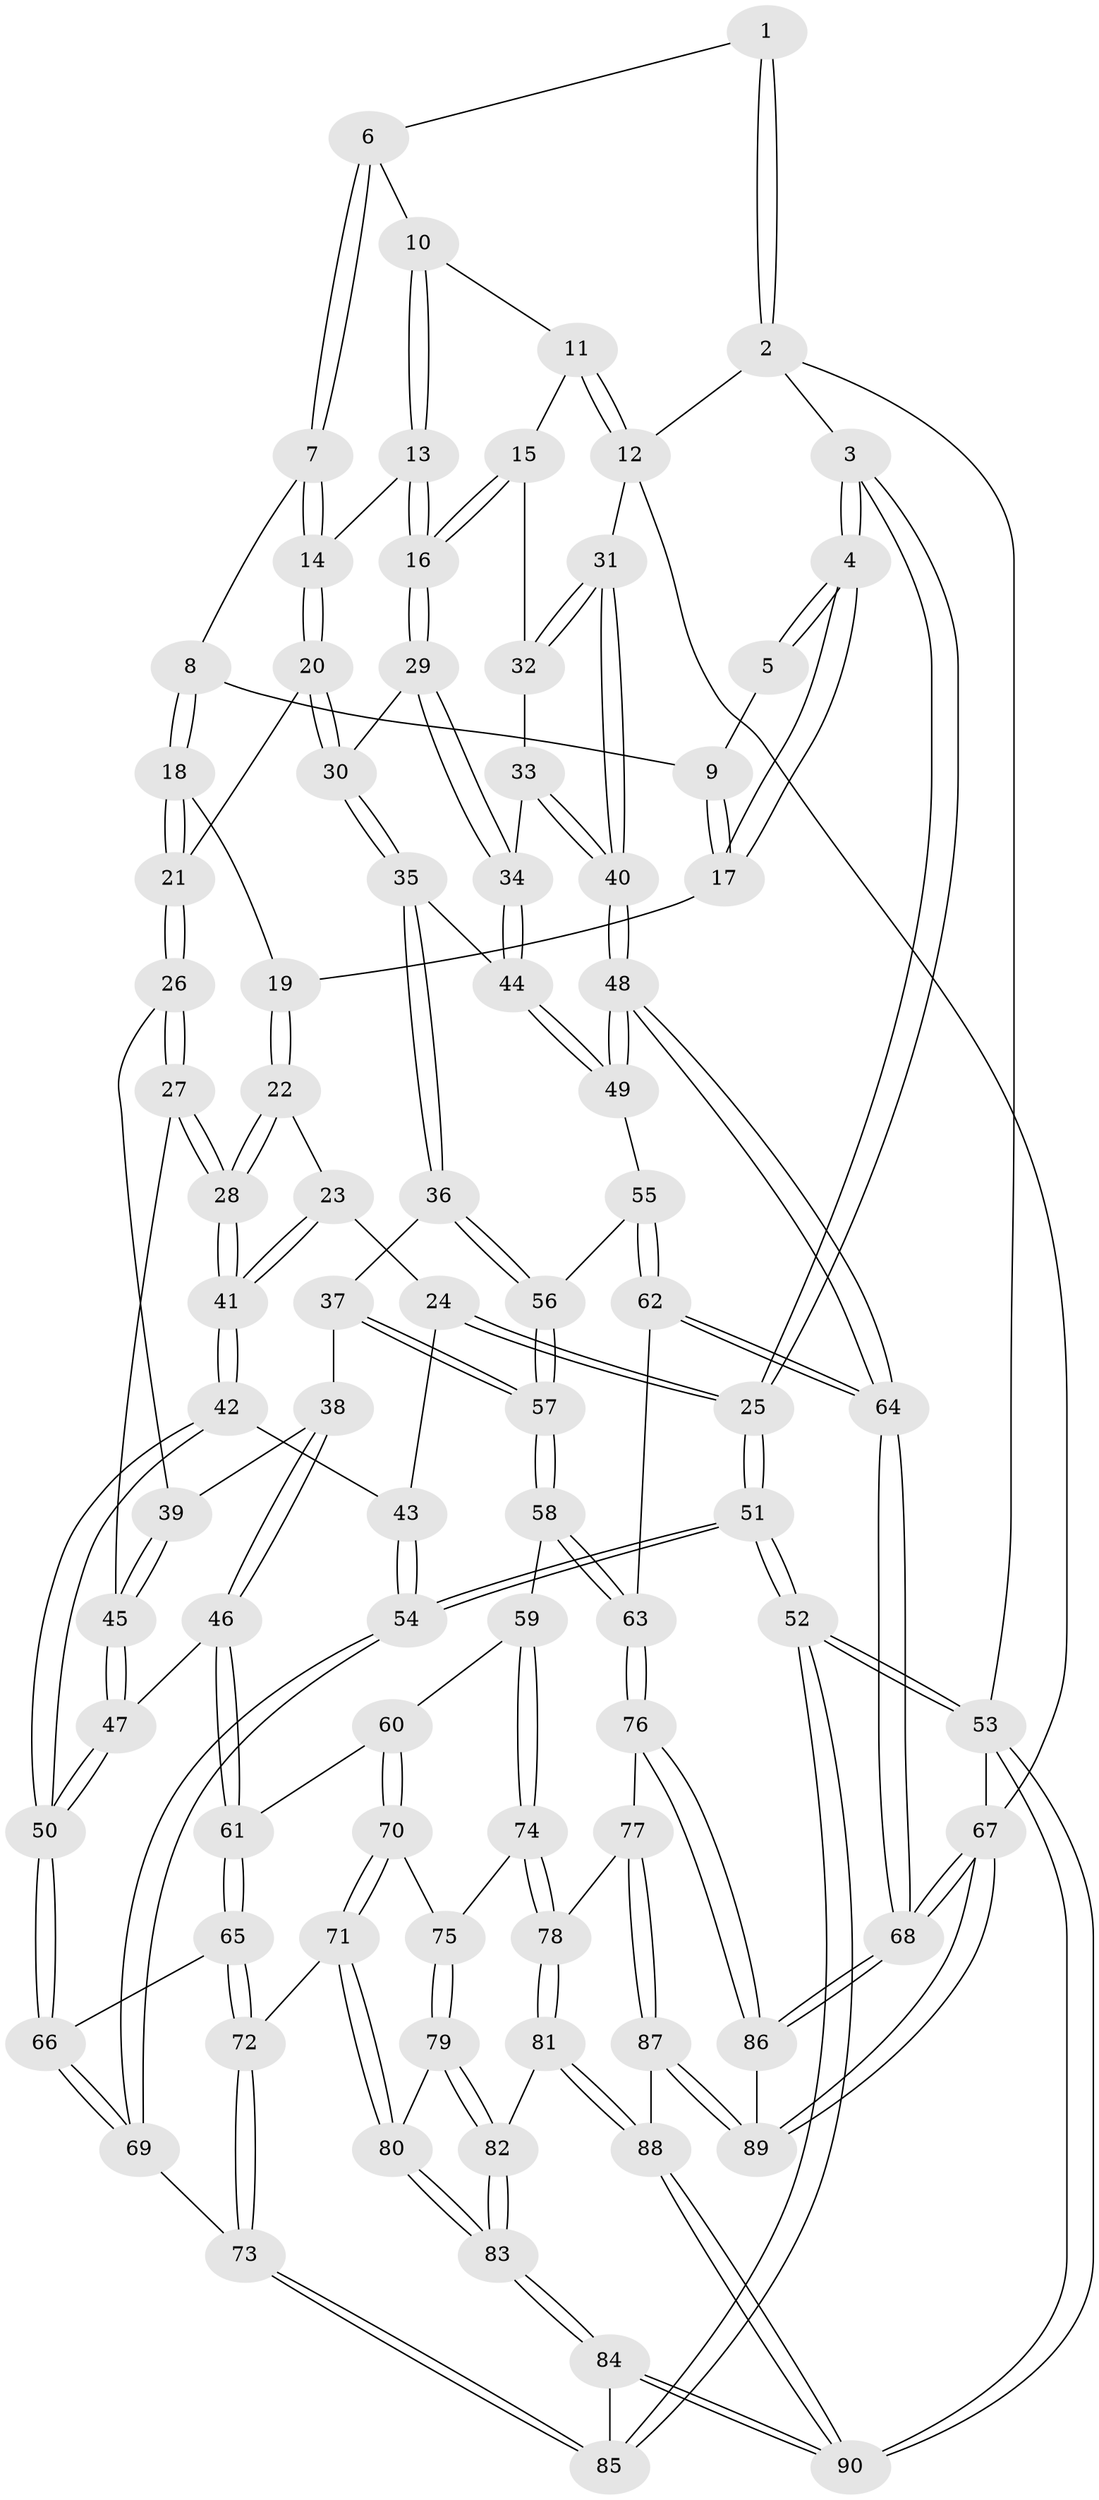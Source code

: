 // coarse degree distribution, {4: 0.25925925925925924, 5: 0.4444444444444444, 3: 0.14814814814814814, 6: 0.12962962962962962, 8: 0.018518518518518517}
// Generated by graph-tools (version 1.1) at 2025/05/03/04/25 22:05:07]
// undirected, 90 vertices, 222 edges
graph export_dot {
graph [start="1"]
  node [color=gray90,style=filled];
  1 [pos="+0.4380770796944036+0"];
  2 [pos="+0+0"];
  3 [pos="+0+0"];
  4 [pos="+0+0.03011830276429089"];
  5 [pos="+0.2837596431980998+0.06390761196770857"];
  6 [pos="+0.47483619647854636+0"];
  7 [pos="+0.48543671271383493+0"];
  8 [pos="+0.35652379118047267+0.10169465519534682"];
  9 [pos="+0.29991559227287445+0.08927465164417135"];
  10 [pos="+0.7549563036051966+0"];
  11 [pos="+1+0"];
  12 [pos="+1+0"];
  13 [pos="+0.7258459646450989+0.1335309773206244"];
  14 [pos="+0.5470524258085587+0.11718974885038388"];
  15 [pos="+0.8283662483521557+0.16704367896654876"];
  16 [pos="+0.785171013625126+0.18525172375433288"];
  17 [pos="+0.24946080600587683+0.16917854523014184"];
  18 [pos="+0.35468799848183036+0.1645126960600757"];
  19 [pos="+0.25081243328693653+0.17083300982919022"];
  20 [pos="+0.5067066020571672+0.22068707028386586"];
  21 [pos="+0.44413035200507284+0.2671382294969162"];
  22 [pos="+0.25566556295818055+0.22300589762851392"];
  23 [pos="+0.029993273717785977+0.2565555708638251"];
  24 [pos="+0.016631650645922025+0.2502315643792981"];
  25 [pos="+0+0.02107837969192657"];
  26 [pos="+0.4423149189610845+0.27041839721470556"];
  27 [pos="+0.3077052059653826+0.3441023884377863"];
  28 [pos="+0.29676252562524424+0.3490074394765017"];
  29 [pos="+0.7798019930618341+0.21355304026968014"];
  30 [pos="+0.6712822030050598+0.32909473634542996"];
  31 [pos="+1+0.12875399954631897"];
  32 [pos="+0.9543623936902891+0.1880723124832"];
  33 [pos="+0.9179082237110532+0.3449908050924525"];
  34 [pos="+0.8758338037046449+0.3687425878852388"];
  35 [pos="+0.6704563106736317+0.39551684889788447"];
  36 [pos="+0.6655830903741874+0.4059047497981745"];
  37 [pos="+0.6489952325876895+0.4345040915219415"];
  38 [pos="+0.5308844790498176+0.4013452027875938"];
  39 [pos="+0.4900602330885312+0.3696134078118027"];
  40 [pos="+1+0.322790063708767"];
  41 [pos="+0.26178856557192265+0.38912146781263485"];
  42 [pos="+0.2553095182873974+0.48154762076181995"];
  43 [pos="+0.06226584125672291+0.4391412623382609"];
  44 [pos="+0.8684075947919055+0.3991206497782749"];
  45 [pos="+0.4488157944420179+0.44208465541679054"];
  46 [pos="+0.48213409125234513+0.5189892753065817"];
  47 [pos="+0.44781506886003075+0.4465177159972742"];
  48 [pos="+1+0.4589614047138289"];
  49 [pos="+0.8841211708871586+0.4609301730151858"];
  50 [pos="+0.25701972234556564+0.4918081381143695"];
  51 [pos="+0+0.7050307350199115"];
  52 [pos="+0+0.8520286025487454"];
  53 [pos="+0+1"];
  54 [pos="+0+0.6582440055141916"];
  55 [pos="+0.8753793722909526+0.4827193855722612"];
  56 [pos="+0.8412431164267326+0.48727263535668724"];
  57 [pos="+0.6494641251933544+0.5395098118848977"];
  58 [pos="+0.6483487879604458+0.5431839063958731"];
  59 [pos="+0.6190632956086305+0.5680949303269429"];
  60 [pos="+0.5154706479683104+0.5624997272085032"];
  61 [pos="+0.4843917089536257+0.5416528275500223"];
  62 [pos="+0.8892576249473736+0.6123453053398029"];
  63 [pos="+0.8476526899937233+0.6732447898849088"];
  64 [pos="+1+0.5738070398873433"];
  65 [pos="+0.2955519324400271+0.5517359690962552"];
  66 [pos="+0.25766202500527796+0.5170183076442935"];
  67 [pos="+1+1"];
  68 [pos="+1+1"];
  69 [pos="+0.10009229337984776+0.6280576186830246"];
  70 [pos="+0.45272084107668964+0.6798969870391959"];
  71 [pos="+0.398014642163951+0.6992263849330533"];
  72 [pos="+0.3332526466768279+0.6546601984534388"];
  73 [pos="+0.23354644965163604+0.785526998065347"];
  74 [pos="+0.6149107766549416+0.6355704845010135"];
  75 [pos="+0.5244633985162858+0.7153914372671243"];
  76 [pos="+0.8455151327845702+0.7436871673849361"];
  77 [pos="+0.7855894982045453+0.7668999844711045"];
  78 [pos="+0.6717775728354086+0.7682744130428596"];
  79 [pos="+0.5291579097242467+0.7408729674270771"];
  80 [pos="+0.4078169700682436+0.7896988257943358"];
  81 [pos="+0.6116637934253476+0.8252840926916126"];
  82 [pos="+0.5667439541687843+0.8128182447751614"];
  83 [pos="+0.4016599161719546+0.872135349286809"];
  84 [pos="+0.3359158939587859+0.9735360832478893"];
  85 [pos="+0.23460143222898103+0.8194660322453268"];
  86 [pos="+0.8921104223314598+0.7876568739259554"];
  87 [pos="+0.6675521296695799+1"];
  88 [pos="+0.6610376098325537+1"];
  89 [pos="+0.673432195054589+1"];
  90 [pos="+0.3324601965555025+1"];
  1 -- 2;
  1 -- 2;
  1 -- 6;
  2 -- 3;
  2 -- 12;
  2 -- 53;
  3 -- 4;
  3 -- 4;
  3 -- 25;
  3 -- 25;
  4 -- 5;
  4 -- 5;
  4 -- 17;
  4 -- 17;
  5 -- 9;
  6 -- 7;
  6 -- 7;
  6 -- 10;
  7 -- 8;
  7 -- 14;
  7 -- 14;
  8 -- 9;
  8 -- 18;
  8 -- 18;
  9 -- 17;
  9 -- 17;
  10 -- 11;
  10 -- 13;
  10 -- 13;
  11 -- 12;
  11 -- 12;
  11 -- 15;
  12 -- 31;
  12 -- 67;
  13 -- 14;
  13 -- 16;
  13 -- 16;
  14 -- 20;
  14 -- 20;
  15 -- 16;
  15 -- 16;
  15 -- 32;
  16 -- 29;
  16 -- 29;
  17 -- 19;
  18 -- 19;
  18 -- 21;
  18 -- 21;
  19 -- 22;
  19 -- 22;
  20 -- 21;
  20 -- 30;
  20 -- 30;
  21 -- 26;
  21 -- 26;
  22 -- 23;
  22 -- 28;
  22 -- 28;
  23 -- 24;
  23 -- 41;
  23 -- 41;
  24 -- 25;
  24 -- 25;
  24 -- 43;
  25 -- 51;
  25 -- 51;
  26 -- 27;
  26 -- 27;
  26 -- 39;
  27 -- 28;
  27 -- 28;
  27 -- 45;
  28 -- 41;
  28 -- 41;
  29 -- 30;
  29 -- 34;
  29 -- 34;
  30 -- 35;
  30 -- 35;
  31 -- 32;
  31 -- 32;
  31 -- 40;
  31 -- 40;
  32 -- 33;
  33 -- 34;
  33 -- 40;
  33 -- 40;
  34 -- 44;
  34 -- 44;
  35 -- 36;
  35 -- 36;
  35 -- 44;
  36 -- 37;
  36 -- 56;
  36 -- 56;
  37 -- 38;
  37 -- 57;
  37 -- 57;
  38 -- 39;
  38 -- 46;
  38 -- 46;
  39 -- 45;
  39 -- 45;
  40 -- 48;
  40 -- 48;
  41 -- 42;
  41 -- 42;
  42 -- 43;
  42 -- 50;
  42 -- 50;
  43 -- 54;
  43 -- 54;
  44 -- 49;
  44 -- 49;
  45 -- 47;
  45 -- 47;
  46 -- 47;
  46 -- 61;
  46 -- 61;
  47 -- 50;
  47 -- 50;
  48 -- 49;
  48 -- 49;
  48 -- 64;
  48 -- 64;
  49 -- 55;
  50 -- 66;
  50 -- 66;
  51 -- 52;
  51 -- 52;
  51 -- 54;
  51 -- 54;
  52 -- 53;
  52 -- 53;
  52 -- 85;
  52 -- 85;
  53 -- 90;
  53 -- 90;
  53 -- 67;
  54 -- 69;
  54 -- 69;
  55 -- 56;
  55 -- 62;
  55 -- 62;
  56 -- 57;
  56 -- 57;
  57 -- 58;
  57 -- 58;
  58 -- 59;
  58 -- 63;
  58 -- 63;
  59 -- 60;
  59 -- 74;
  59 -- 74;
  60 -- 61;
  60 -- 70;
  60 -- 70;
  61 -- 65;
  61 -- 65;
  62 -- 63;
  62 -- 64;
  62 -- 64;
  63 -- 76;
  63 -- 76;
  64 -- 68;
  64 -- 68;
  65 -- 66;
  65 -- 72;
  65 -- 72;
  66 -- 69;
  66 -- 69;
  67 -- 68;
  67 -- 68;
  67 -- 89;
  67 -- 89;
  68 -- 86;
  68 -- 86;
  69 -- 73;
  70 -- 71;
  70 -- 71;
  70 -- 75;
  71 -- 72;
  71 -- 80;
  71 -- 80;
  72 -- 73;
  72 -- 73;
  73 -- 85;
  73 -- 85;
  74 -- 75;
  74 -- 78;
  74 -- 78;
  75 -- 79;
  75 -- 79;
  76 -- 77;
  76 -- 86;
  76 -- 86;
  77 -- 78;
  77 -- 87;
  77 -- 87;
  78 -- 81;
  78 -- 81;
  79 -- 80;
  79 -- 82;
  79 -- 82;
  80 -- 83;
  80 -- 83;
  81 -- 82;
  81 -- 88;
  81 -- 88;
  82 -- 83;
  82 -- 83;
  83 -- 84;
  83 -- 84;
  84 -- 85;
  84 -- 90;
  84 -- 90;
  86 -- 89;
  87 -- 88;
  87 -- 89;
  87 -- 89;
  88 -- 90;
  88 -- 90;
}
